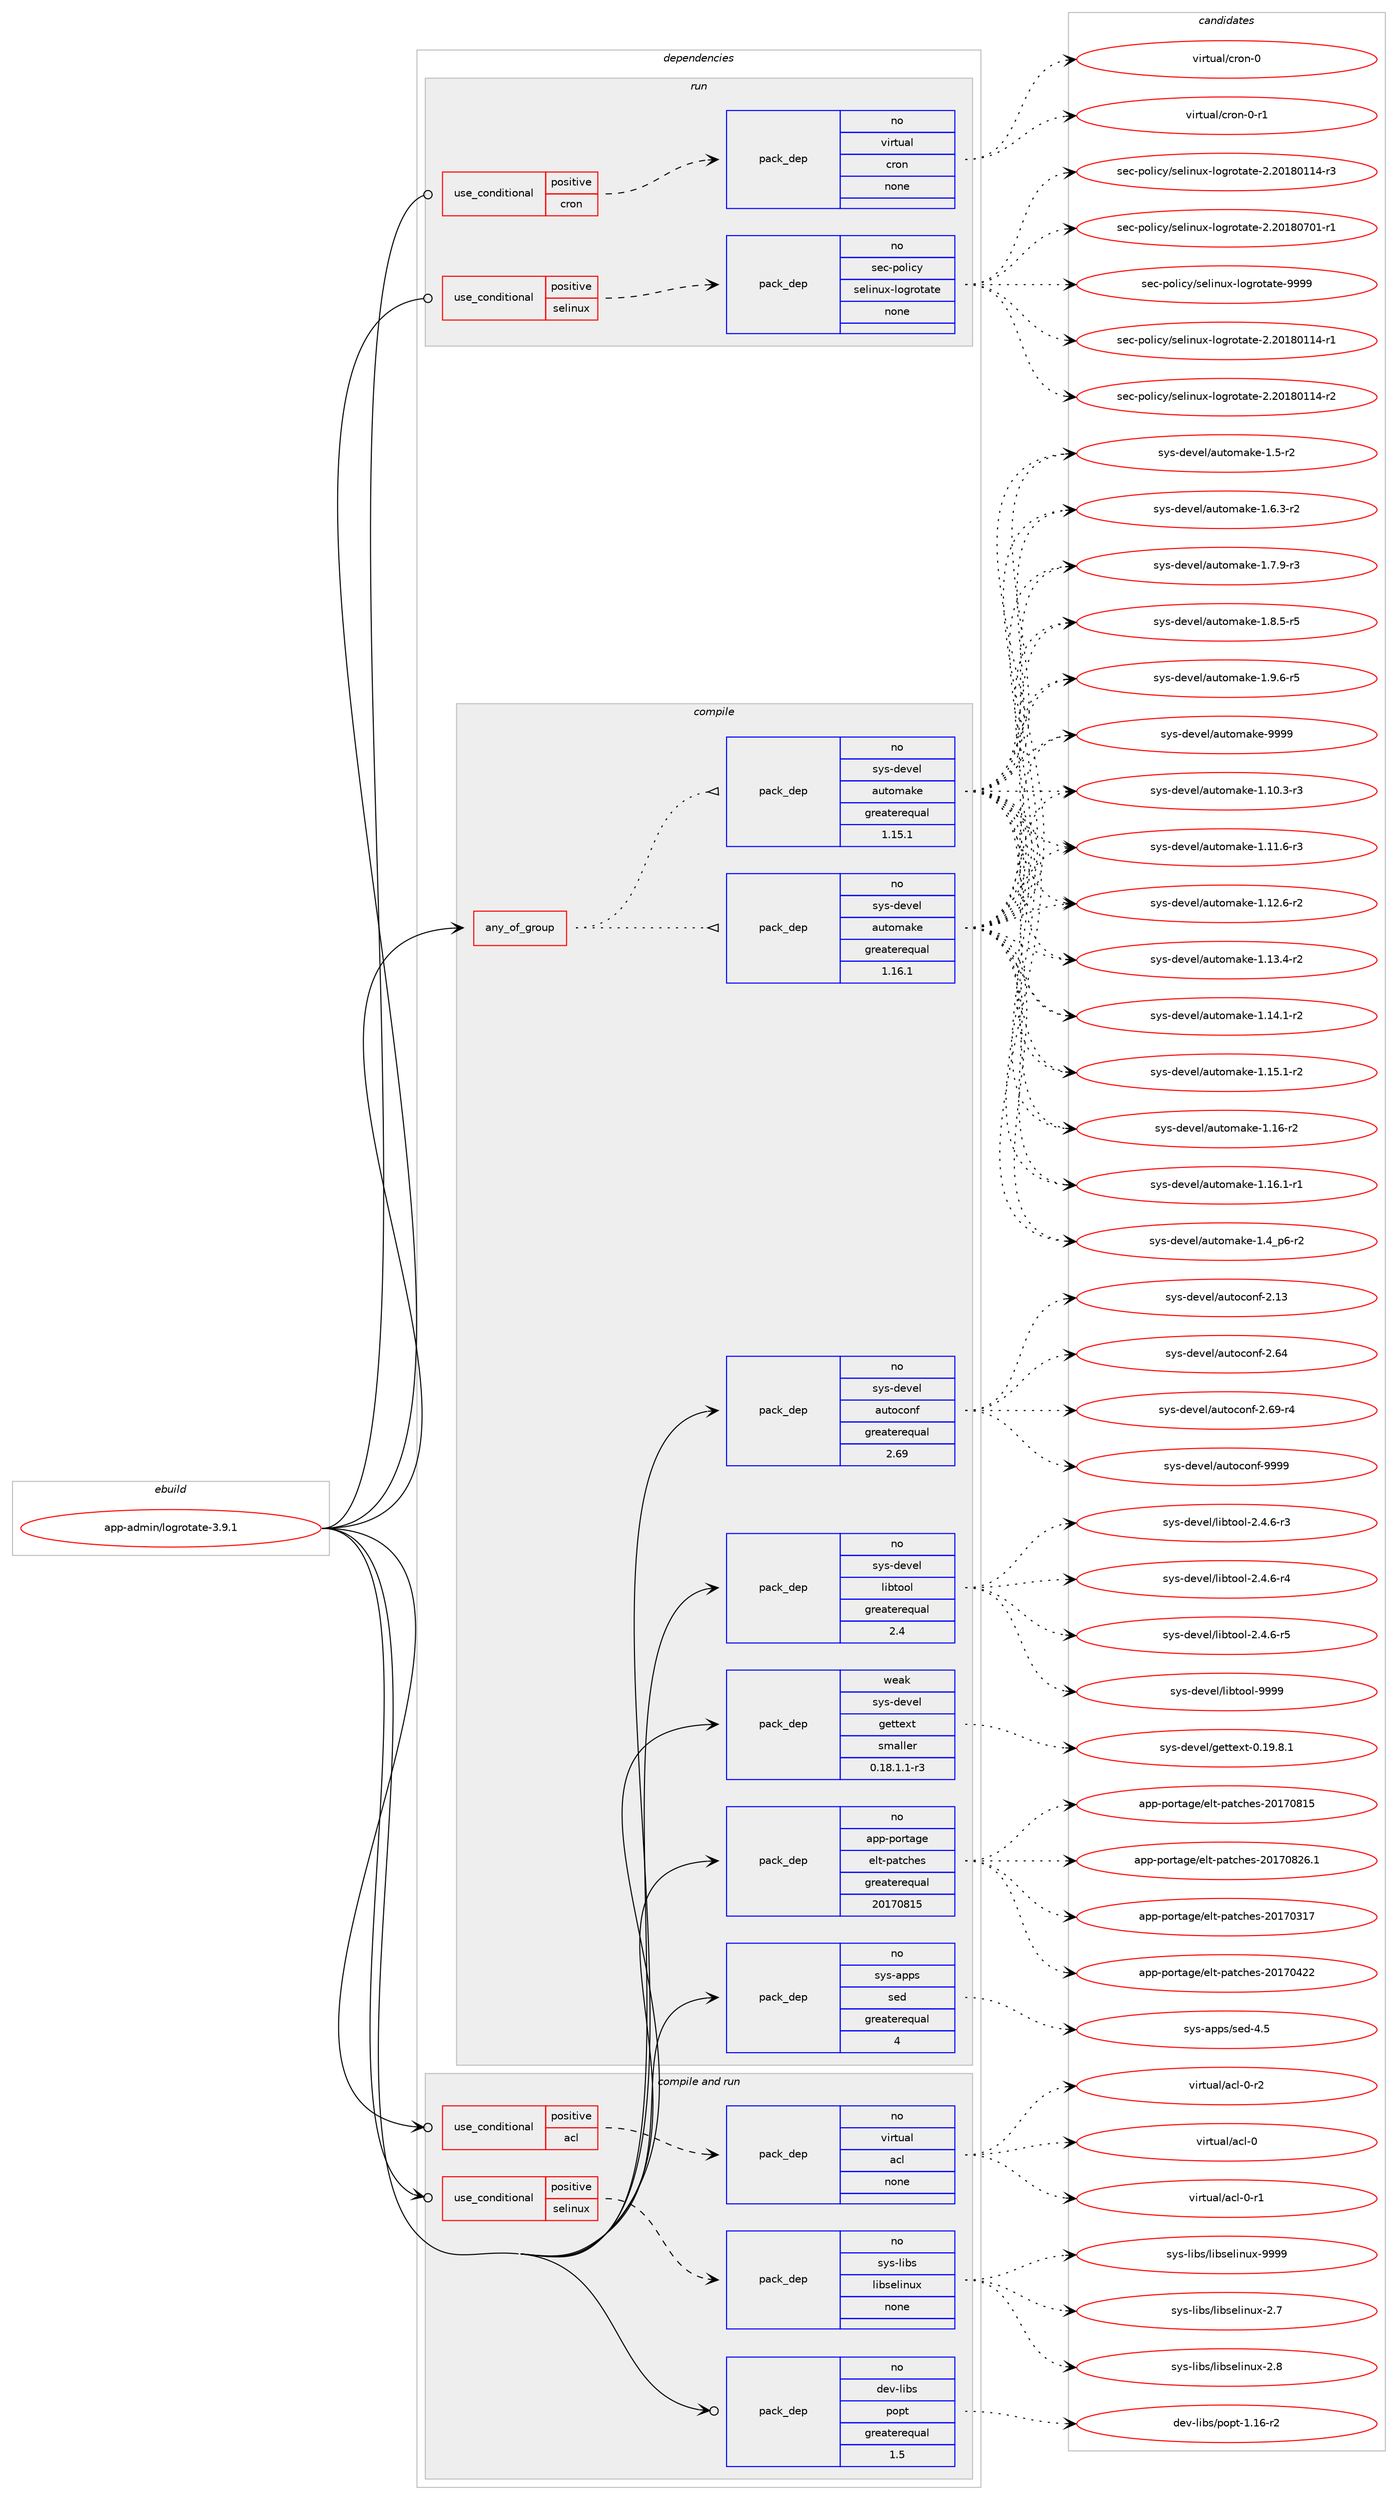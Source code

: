 digraph prolog {

# *************
# Graph options
# *************

newrank=true;
concentrate=true;
compound=true;
graph [rankdir=LR,fontname=Helvetica,fontsize=10,ranksep=1.5];#, ranksep=2.5, nodesep=0.2];
edge  [arrowhead=vee];
node  [fontname=Helvetica,fontsize=10];

# **********
# The ebuild
# **********

subgraph cluster_leftcol {
color=gray;
rank=same;
label=<<i>ebuild</i>>;
id [label="app-admin/logrotate-3.9.1", color=red, width=4, href="../app-admin/logrotate-3.9.1.svg"];
}

# ****************
# The dependencies
# ****************

subgraph cluster_midcol {
color=gray;
label=<<i>dependencies</i>>;
subgraph cluster_compile {
fillcolor="#eeeeee";
style=filled;
label=<<i>compile</i>>;
subgraph any56 {
dependency1184 [label=<<TABLE BORDER="0" CELLBORDER="1" CELLSPACING="0" CELLPADDING="4"><TR><TD CELLPADDING="10">any_of_group</TD></TR></TABLE>>, shape=none, color=red];subgraph pack914 {
dependency1185 [label=<<TABLE BORDER="0" CELLBORDER="1" CELLSPACING="0" CELLPADDING="4" WIDTH="220"><TR><TD ROWSPAN="6" CELLPADDING="30">pack_dep</TD></TR><TR><TD WIDTH="110">no</TD></TR><TR><TD>sys-devel</TD></TR><TR><TD>automake</TD></TR><TR><TD>greaterequal</TD></TR><TR><TD>1.16.1</TD></TR></TABLE>>, shape=none, color=blue];
}
dependency1184:e -> dependency1185:w [weight=20,style="dotted",arrowhead="oinv"];
subgraph pack915 {
dependency1186 [label=<<TABLE BORDER="0" CELLBORDER="1" CELLSPACING="0" CELLPADDING="4" WIDTH="220"><TR><TD ROWSPAN="6" CELLPADDING="30">pack_dep</TD></TR><TR><TD WIDTH="110">no</TD></TR><TR><TD>sys-devel</TD></TR><TR><TD>automake</TD></TR><TR><TD>greaterequal</TD></TR><TR><TD>1.15.1</TD></TR></TABLE>>, shape=none, color=blue];
}
dependency1184:e -> dependency1186:w [weight=20,style="dotted",arrowhead="oinv"];
}
id:e -> dependency1184:w [weight=20,style="solid",arrowhead="vee"];
subgraph pack916 {
dependency1187 [label=<<TABLE BORDER="0" CELLBORDER="1" CELLSPACING="0" CELLPADDING="4" WIDTH="220"><TR><TD ROWSPAN="6" CELLPADDING="30">pack_dep</TD></TR><TR><TD WIDTH="110">no</TD></TR><TR><TD>app-portage</TD></TR><TR><TD>elt-patches</TD></TR><TR><TD>greaterequal</TD></TR><TR><TD>20170815</TD></TR></TABLE>>, shape=none, color=blue];
}
id:e -> dependency1187:w [weight=20,style="solid",arrowhead="vee"];
subgraph pack917 {
dependency1188 [label=<<TABLE BORDER="0" CELLBORDER="1" CELLSPACING="0" CELLPADDING="4" WIDTH="220"><TR><TD ROWSPAN="6" CELLPADDING="30">pack_dep</TD></TR><TR><TD WIDTH="110">no</TD></TR><TR><TD>sys-apps</TD></TR><TR><TD>sed</TD></TR><TR><TD>greaterequal</TD></TR><TR><TD>4</TD></TR></TABLE>>, shape=none, color=blue];
}
id:e -> dependency1188:w [weight=20,style="solid",arrowhead="vee"];
subgraph pack918 {
dependency1189 [label=<<TABLE BORDER="0" CELLBORDER="1" CELLSPACING="0" CELLPADDING="4" WIDTH="220"><TR><TD ROWSPAN="6" CELLPADDING="30">pack_dep</TD></TR><TR><TD WIDTH="110">no</TD></TR><TR><TD>sys-devel</TD></TR><TR><TD>autoconf</TD></TR><TR><TD>greaterequal</TD></TR><TR><TD>2.69</TD></TR></TABLE>>, shape=none, color=blue];
}
id:e -> dependency1189:w [weight=20,style="solid",arrowhead="vee"];
subgraph pack919 {
dependency1190 [label=<<TABLE BORDER="0" CELLBORDER="1" CELLSPACING="0" CELLPADDING="4" WIDTH="220"><TR><TD ROWSPAN="6" CELLPADDING="30">pack_dep</TD></TR><TR><TD WIDTH="110">no</TD></TR><TR><TD>sys-devel</TD></TR><TR><TD>libtool</TD></TR><TR><TD>greaterequal</TD></TR><TR><TD>2.4</TD></TR></TABLE>>, shape=none, color=blue];
}
id:e -> dependency1190:w [weight=20,style="solid",arrowhead="vee"];
subgraph pack920 {
dependency1191 [label=<<TABLE BORDER="0" CELLBORDER="1" CELLSPACING="0" CELLPADDING="4" WIDTH="220"><TR><TD ROWSPAN="6" CELLPADDING="30">pack_dep</TD></TR><TR><TD WIDTH="110">weak</TD></TR><TR><TD>sys-devel</TD></TR><TR><TD>gettext</TD></TR><TR><TD>smaller</TD></TR><TR><TD>0.18.1.1-r3</TD></TR></TABLE>>, shape=none, color=blue];
}
id:e -> dependency1191:w [weight=20,style="solid",arrowhead="vee"];
}
subgraph cluster_compileandrun {
fillcolor="#eeeeee";
style=filled;
label=<<i>compile and run</i>>;
subgraph cond216 {
dependency1192 [label=<<TABLE BORDER="0" CELLBORDER="1" CELLSPACING="0" CELLPADDING="4"><TR><TD ROWSPAN="3" CELLPADDING="10">use_conditional</TD></TR><TR><TD>positive</TD></TR><TR><TD>acl</TD></TR></TABLE>>, shape=none, color=red];
subgraph pack921 {
dependency1193 [label=<<TABLE BORDER="0" CELLBORDER="1" CELLSPACING="0" CELLPADDING="4" WIDTH="220"><TR><TD ROWSPAN="6" CELLPADDING="30">pack_dep</TD></TR><TR><TD WIDTH="110">no</TD></TR><TR><TD>virtual</TD></TR><TR><TD>acl</TD></TR><TR><TD>none</TD></TR><TR><TD></TD></TR></TABLE>>, shape=none, color=blue];
}
dependency1192:e -> dependency1193:w [weight=20,style="dashed",arrowhead="vee"];
}
id:e -> dependency1192:w [weight=20,style="solid",arrowhead="odotvee"];
subgraph cond217 {
dependency1194 [label=<<TABLE BORDER="0" CELLBORDER="1" CELLSPACING="0" CELLPADDING="4"><TR><TD ROWSPAN="3" CELLPADDING="10">use_conditional</TD></TR><TR><TD>positive</TD></TR><TR><TD>selinux</TD></TR></TABLE>>, shape=none, color=red];
subgraph pack922 {
dependency1195 [label=<<TABLE BORDER="0" CELLBORDER="1" CELLSPACING="0" CELLPADDING="4" WIDTH="220"><TR><TD ROWSPAN="6" CELLPADDING="30">pack_dep</TD></TR><TR><TD WIDTH="110">no</TD></TR><TR><TD>sys-libs</TD></TR><TR><TD>libselinux</TD></TR><TR><TD>none</TD></TR><TR><TD></TD></TR></TABLE>>, shape=none, color=blue];
}
dependency1194:e -> dependency1195:w [weight=20,style="dashed",arrowhead="vee"];
}
id:e -> dependency1194:w [weight=20,style="solid",arrowhead="odotvee"];
subgraph pack923 {
dependency1196 [label=<<TABLE BORDER="0" CELLBORDER="1" CELLSPACING="0" CELLPADDING="4" WIDTH="220"><TR><TD ROWSPAN="6" CELLPADDING="30">pack_dep</TD></TR><TR><TD WIDTH="110">no</TD></TR><TR><TD>dev-libs</TD></TR><TR><TD>popt</TD></TR><TR><TD>greaterequal</TD></TR><TR><TD>1.5</TD></TR></TABLE>>, shape=none, color=blue];
}
id:e -> dependency1196:w [weight=20,style="solid",arrowhead="odotvee"];
}
subgraph cluster_run {
fillcolor="#eeeeee";
style=filled;
label=<<i>run</i>>;
subgraph cond218 {
dependency1197 [label=<<TABLE BORDER="0" CELLBORDER="1" CELLSPACING="0" CELLPADDING="4"><TR><TD ROWSPAN="3" CELLPADDING="10">use_conditional</TD></TR><TR><TD>positive</TD></TR><TR><TD>cron</TD></TR></TABLE>>, shape=none, color=red];
subgraph pack924 {
dependency1198 [label=<<TABLE BORDER="0" CELLBORDER="1" CELLSPACING="0" CELLPADDING="4" WIDTH="220"><TR><TD ROWSPAN="6" CELLPADDING="30">pack_dep</TD></TR><TR><TD WIDTH="110">no</TD></TR><TR><TD>virtual</TD></TR><TR><TD>cron</TD></TR><TR><TD>none</TD></TR><TR><TD></TD></TR></TABLE>>, shape=none, color=blue];
}
dependency1197:e -> dependency1198:w [weight=20,style="dashed",arrowhead="vee"];
}
id:e -> dependency1197:w [weight=20,style="solid",arrowhead="odot"];
subgraph cond219 {
dependency1199 [label=<<TABLE BORDER="0" CELLBORDER="1" CELLSPACING="0" CELLPADDING="4"><TR><TD ROWSPAN="3" CELLPADDING="10">use_conditional</TD></TR><TR><TD>positive</TD></TR><TR><TD>selinux</TD></TR></TABLE>>, shape=none, color=red];
subgraph pack925 {
dependency1200 [label=<<TABLE BORDER="0" CELLBORDER="1" CELLSPACING="0" CELLPADDING="4" WIDTH="220"><TR><TD ROWSPAN="6" CELLPADDING="30">pack_dep</TD></TR><TR><TD WIDTH="110">no</TD></TR><TR><TD>sec-policy</TD></TR><TR><TD>selinux-logrotate</TD></TR><TR><TD>none</TD></TR><TR><TD></TD></TR></TABLE>>, shape=none, color=blue];
}
dependency1199:e -> dependency1200:w [weight=20,style="dashed",arrowhead="vee"];
}
id:e -> dependency1199:w [weight=20,style="solid",arrowhead="odot"];
}
}

# **************
# The candidates
# **************

subgraph cluster_choices {
rank=same;
color=gray;
label=<<i>candidates</i>>;

subgraph choice914 {
color=black;
nodesep=1;
choice11512111545100101118101108479711711611110997107101454946494846514511451 [label="sys-devel/automake-1.10.3-r3", color=red, width=4,href="../sys-devel/automake-1.10.3-r3.svg"];
choice11512111545100101118101108479711711611110997107101454946494946544511451 [label="sys-devel/automake-1.11.6-r3", color=red, width=4,href="../sys-devel/automake-1.11.6-r3.svg"];
choice11512111545100101118101108479711711611110997107101454946495046544511450 [label="sys-devel/automake-1.12.6-r2", color=red, width=4,href="../sys-devel/automake-1.12.6-r2.svg"];
choice11512111545100101118101108479711711611110997107101454946495146524511450 [label="sys-devel/automake-1.13.4-r2", color=red, width=4,href="../sys-devel/automake-1.13.4-r2.svg"];
choice11512111545100101118101108479711711611110997107101454946495246494511450 [label="sys-devel/automake-1.14.1-r2", color=red, width=4,href="../sys-devel/automake-1.14.1-r2.svg"];
choice11512111545100101118101108479711711611110997107101454946495346494511450 [label="sys-devel/automake-1.15.1-r2", color=red, width=4,href="../sys-devel/automake-1.15.1-r2.svg"];
choice1151211154510010111810110847971171161111099710710145494649544511450 [label="sys-devel/automake-1.16-r2", color=red, width=4,href="../sys-devel/automake-1.16-r2.svg"];
choice11512111545100101118101108479711711611110997107101454946495446494511449 [label="sys-devel/automake-1.16.1-r1", color=red, width=4,href="../sys-devel/automake-1.16.1-r1.svg"];
choice115121115451001011181011084797117116111109971071014549465295112544511450 [label="sys-devel/automake-1.4_p6-r2", color=red, width=4,href="../sys-devel/automake-1.4_p6-r2.svg"];
choice11512111545100101118101108479711711611110997107101454946534511450 [label="sys-devel/automake-1.5-r2", color=red, width=4,href="../sys-devel/automake-1.5-r2.svg"];
choice115121115451001011181011084797117116111109971071014549465446514511450 [label="sys-devel/automake-1.6.3-r2", color=red, width=4,href="../sys-devel/automake-1.6.3-r2.svg"];
choice115121115451001011181011084797117116111109971071014549465546574511451 [label="sys-devel/automake-1.7.9-r3", color=red, width=4,href="../sys-devel/automake-1.7.9-r3.svg"];
choice115121115451001011181011084797117116111109971071014549465646534511453 [label="sys-devel/automake-1.8.5-r5", color=red, width=4,href="../sys-devel/automake-1.8.5-r5.svg"];
choice115121115451001011181011084797117116111109971071014549465746544511453 [label="sys-devel/automake-1.9.6-r5", color=red, width=4,href="../sys-devel/automake-1.9.6-r5.svg"];
choice115121115451001011181011084797117116111109971071014557575757 [label="sys-devel/automake-9999", color=red, width=4,href="../sys-devel/automake-9999.svg"];
dependency1185:e -> choice11512111545100101118101108479711711611110997107101454946494846514511451:w [style=dotted,weight="100"];
dependency1185:e -> choice11512111545100101118101108479711711611110997107101454946494946544511451:w [style=dotted,weight="100"];
dependency1185:e -> choice11512111545100101118101108479711711611110997107101454946495046544511450:w [style=dotted,weight="100"];
dependency1185:e -> choice11512111545100101118101108479711711611110997107101454946495146524511450:w [style=dotted,weight="100"];
dependency1185:e -> choice11512111545100101118101108479711711611110997107101454946495246494511450:w [style=dotted,weight="100"];
dependency1185:e -> choice11512111545100101118101108479711711611110997107101454946495346494511450:w [style=dotted,weight="100"];
dependency1185:e -> choice1151211154510010111810110847971171161111099710710145494649544511450:w [style=dotted,weight="100"];
dependency1185:e -> choice11512111545100101118101108479711711611110997107101454946495446494511449:w [style=dotted,weight="100"];
dependency1185:e -> choice115121115451001011181011084797117116111109971071014549465295112544511450:w [style=dotted,weight="100"];
dependency1185:e -> choice11512111545100101118101108479711711611110997107101454946534511450:w [style=dotted,weight="100"];
dependency1185:e -> choice115121115451001011181011084797117116111109971071014549465446514511450:w [style=dotted,weight="100"];
dependency1185:e -> choice115121115451001011181011084797117116111109971071014549465546574511451:w [style=dotted,weight="100"];
dependency1185:e -> choice115121115451001011181011084797117116111109971071014549465646534511453:w [style=dotted,weight="100"];
dependency1185:e -> choice115121115451001011181011084797117116111109971071014549465746544511453:w [style=dotted,weight="100"];
dependency1185:e -> choice115121115451001011181011084797117116111109971071014557575757:w [style=dotted,weight="100"];
}
subgraph choice915 {
color=black;
nodesep=1;
choice11512111545100101118101108479711711611110997107101454946494846514511451 [label="sys-devel/automake-1.10.3-r3", color=red, width=4,href="../sys-devel/automake-1.10.3-r3.svg"];
choice11512111545100101118101108479711711611110997107101454946494946544511451 [label="sys-devel/automake-1.11.6-r3", color=red, width=4,href="../sys-devel/automake-1.11.6-r3.svg"];
choice11512111545100101118101108479711711611110997107101454946495046544511450 [label="sys-devel/automake-1.12.6-r2", color=red, width=4,href="../sys-devel/automake-1.12.6-r2.svg"];
choice11512111545100101118101108479711711611110997107101454946495146524511450 [label="sys-devel/automake-1.13.4-r2", color=red, width=4,href="../sys-devel/automake-1.13.4-r2.svg"];
choice11512111545100101118101108479711711611110997107101454946495246494511450 [label="sys-devel/automake-1.14.1-r2", color=red, width=4,href="../sys-devel/automake-1.14.1-r2.svg"];
choice11512111545100101118101108479711711611110997107101454946495346494511450 [label="sys-devel/automake-1.15.1-r2", color=red, width=4,href="../sys-devel/automake-1.15.1-r2.svg"];
choice1151211154510010111810110847971171161111099710710145494649544511450 [label="sys-devel/automake-1.16-r2", color=red, width=4,href="../sys-devel/automake-1.16-r2.svg"];
choice11512111545100101118101108479711711611110997107101454946495446494511449 [label="sys-devel/automake-1.16.1-r1", color=red, width=4,href="../sys-devel/automake-1.16.1-r1.svg"];
choice115121115451001011181011084797117116111109971071014549465295112544511450 [label="sys-devel/automake-1.4_p6-r2", color=red, width=4,href="../sys-devel/automake-1.4_p6-r2.svg"];
choice11512111545100101118101108479711711611110997107101454946534511450 [label="sys-devel/automake-1.5-r2", color=red, width=4,href="../sys-devel/automake-1.5-r2.svg"];
choice115121115451001011181011084797117116111109971071014549465446514511450 [label="sys-devel/automake-1.6.3-r2", color=red, width=4,href="../sys-devel/automake-1.6.3-r2.svg"];
choice115121115451001011181011084797117116111109971071014549465546574511451 [label="sys-devel/automake-1.7.9-r3", color=red, width=4,href="../sys-devel/automake-1.7.9-r3.svg"];
choice115121115451001011181011084797117116111109971071014549465646534511453 [label="sys-devel/automake-1.8.5-r5", color=red, width=4,href="../sys-devel/automake-1.8.5-r5.svg"];
choice115121115451001011181011084797117116111109971071014549465746544511453 [label="sys-devel/automake-1.9.6-r5", color=red, width=4,href="../sys-devel/automake-1.9.6-r5.svg"];
choice115121115451001011181011084797117116111109971071014557575757 [label="sys-devel/automake-9999", color=red, width=4,href="../sys-devel/automake-9999.svg"];
dependency1186:e -> choice11512111545100101118101108479711711611110997107101454946494846514511451:w [style=dotted,weight="100"];
dependency1186:e -> choice11512111545100101118101108479711711611110997107101454946494946544511451:w [style=dotted,weight="100"];
dependency1186:e -> choice11512111545100101118101108479711711611110997107101454946495046544511450:w [style=dotted,weight="100"];
dependency1186:e -> choice11512111545100101118101108479711711611110997107101454946495146524511450:w [style=dotted,weight="100"];
dependency1186:e -> choice11512111545100101118101108479711711611110997107101454946495246494511450:w [style=dotted,weight="100"];
dependency1186:e -> choice11512111545100101118101108479711711611110997107101454946495346494511450:w [style=dotted,weight="100"];
dependency1186:e -> choice1151211154510010111810110847971171161111099710710145494649544511450:w [style=dotted,weight="100"];
dependency1186:e -> choice11512111545100101118101108479711711611110997107101454946495446494511449:w [style=dotted,weight="100"];
dependency1186:e -> choice115121115451001011181011084797117116111109971071014549465295112544511450:w [style=dotted,weight="100"];
dependency1186:e -> choice11512111545100101118101108479711711611110997107101454946534511450:w [style=dotted,weight="100"];
dependency1186:e -> choice115121115451001011181011084797117116111109971071014549465446514511450:w [style=dotted,weight="100"];
dependency1186:e -> choice115121115451001011181011084797117116111109971071014549465546574511451:w [style=dotted,weight="100"];
dependency1186:e -> choice115121115451001011181011084797117116111109971071014549465646534511453:w [style=dotted,weight="100"];
dependency1186:e -> choice115121115451001011181011084797117116111109971071014549465746544511453:w [style=dotted,weight="100"];
dependency1186:e -> choice115121115451001011181011084797117116111109971071014557575757:w [style=dotted,weight="100"];
}
subgraph choice916 {
color=black;
nodesep=1;
choice97112112451121111141169710310147101108116451129711699104101115455048495548514955 [label="app-portage/elt-patches-20170317", color=red, width=4,href="../app-portage/elt-patches-20170317.svg"];
choice97112112451121111141169710310147101108116451129711699104101115455048495548525050 [label="app-portage/elt-patches-20170422", color=red, width=4,href="../app-portage/elt-patches-20170422.svg"];
choice97112112451121111141169710310147101108116451129711699104101115455048495548564953 [label="app-portage/elt-patches-20170815", color=red, width=4,href="../app-portage/elt-patches-20170815.svg"];
choice971121124511211111411697103101471011081164511297116991041011154550484955485650544649 [label="app-portage/elt-patches-20170826.1", color=red, width=4,href="../app-portage/elt-patches-20170826.1.svg"];
dependency1187:e -> choice97112112451121111141169710310147101108116451129711699104101115455048495548514955:w [style=dotted,weight="100"];
dependency1187:e -> choice97112112451121111141169710310147101108116451129711699104101115455048495548525050:w [style=dotted,weight="100"];
dependency1187:e -> choice97112112451121111141169710310147101108116451129711699104101115455048495548564953:w [style=dotted,weight="100"];
dependency1187:e -> choice971121124511211111411697103101471011081164511297116991041011154550484955485650544649:w [style=dotted,weight="100"];
}
subgraph choice917 {
color=black;
nodesep=1;
choice11512111545971121121154711510110045524653 [label="sys-apps/sed-4.5", color=red, width=4,href="../sys-apps/sed-4.5.svg"];
dependency1188:e -> choice11512111545971121121154711510110045524653:w [style=dotted,weight="100"];
}
subgraph choice918 {
color=black;
nodesep=1;
choice115121115451001011181011084797117116111991111101024550464951 [label="sys-devel/autoconf-2.13", color=red, width=4,href="../sys-devel/autoconf-2.13.svg"];
choice115121115451001011181011084797117116111991111101024550465452 [label="sys-devel/autoconf-2.64", color=red, width=4,href="../sys-devel/autoconf-2.64.svg"];
choice1151211154510010111810110847971171161119911111010245504654574511452 [label="sys-devel/autoconf-2.69-r4", color=red, width=4,href="../sys-devel/autoconf-2.69-r4.svg"];
choice115121115451001011181011084797117116111991111101024557575757 [label="sys-devel/autoconf-9999", color=red, width=4,href="../sys-devel/autoconf-9999.svg"];
dependency1189:e -> choice115121115451001011181011084797117116111991111101024550464951:w [style=dotted,weight="100"];
dependency1189:e -> choice115121115451001011181011084797117116111991111101024550465452:w [style=dotted,weight="100"];
dependency1189:e -> choice1151211154510010111810110847971171161119911111010245504654574511452:w [style=dotted,weight="100"];
dependency1189:e -> choice115121115451001011181011084797117116111991111101024557575757:w [style=dotted,weight="100"];
}
subgraph choice919 {
color=black;
nodesep=1;
choice1151211154510010111810110847108105981161111111084550465246544511451 [label="sys-devel/libtool-2.4.6-r3", color=red, width=4,href="../sys-devel/libtool-2.4.6-r3.svg"];
choice1151211154510010111810110847108105981161111111084550465246544511452 [label="sys-devel/libtool-2.4.6-r4", color=red, width=4,href="../sys-devel/libtool-2.4.6-r4.svg"];
choice1151211154510010111810110847108105981161111111084550465246544511453 [label="sys-devel/libtool-2.4.6-r5", color=red, width=4,href="../sys-devel/libtool-2.4.6-r5.svg"];
choice1151211154510010111810110847108105981161111111084557575757 [label="sys-devel/libtool-9999", color=red, width=4,href="../sys-devel/libtool-9999.svg"];
dependency1190:e -> choice1151211154510010111810110847108105981161111111084550465246544511451:w [style=dotted,weight="100"];
dependency1190:e -> choice1151211154510010111810110847108105981161111111084550465246544511452:w [style=dotted,weight="100"];
dependency1190:e -> choice1151211154510010111810110847108105981161111111084550465246544511453:w [style=dotted,weight="100"];
dependency1190:e -> choice1151211154510010111810110847108105981161111111084557575757:w [style=dotted,weight="100"];
}
subgraph choice920 {
color=black;
nodesep=1;
choice1151211154510010111810110847103101116116101120116454846495746564649 [label="sys-devel/gettext-0.19.8.1", color=red, width=4,href="../sys-devel/gettext-0.19.8.1.svg"];
dependency1191:e -> choice1151211154510010111810110847103101116116101120116454846495746564649:w [style=dotted,weight="100"];
}
subgraph choice921 {
color=black;
nodesep=1;
choice118105114116117971084797991084548 [label="virtual/acl-0", color=red, width=4,href="../virtual/acl-0.svg"];
choice1181051141161179710847979910845484511449 [label="virtual/acl-0-r1", color=red, width=4,href="../virtual/acl-0-r1.svg"];
choice1181051141161179710847979910845484511450 [label="virtual/acl-0-r2", color=red, width=4,href="../virtual/acl-0-r2.svg"];
dependency1193:e -> choice118105114116117971084797991084548:w [style=dotted,weight="100"];
dependency1193:e -> choice1181051141161179710847979910845484511449:w [style=dotted,weight="100"];
dependency1193:e -> choice1181051141161179710847979910845484511450:w [style=dotted,weight="100"];
}
subgraph choice922 {
color=black;
nodesep=1;
choice1151211154510810598115471081059811510110810511011712045504655 [label="sys-libs/libselinux-2.7", color=red, width=4,href="../sys-libs/libselinux-2.7.svg"];
choice1151211154510810598115471081059811510110810511011712045504656 [label="sys-libs/libselinux-2.8", color=red, width=4,href="../sys-libs/libselinux-2.8.svg"];
choice115121115451081059811547108105981151011081051101171204557575757 [label="sys-libs/libselinux-9999", color=red, width=4,href="../sys-libs/libselinux-9999.svg"];
dependency1195:e -> choice1151211154510810598115471081059811510110810511011712045504655:w [style=dotted,weight="100"];
dependency1195:e -> choice1151211154510810598115471081059811510110810511011712045504656:w [style=dotted,weight="100"];
dependency1195:e -> choice115121115451081059811547108105981151011081051101171204557575757:w [style=dotted,weight="100"];
}
subgraph choice923 {
color=black;
nodesep=1;
choice10010111845108105981154711211111211645494649544511450 [label="dev-libs/popt-1.16-r2", color=red, width=4,href="../dev-libs/popt-1.16-r2.svg"];
dependency1196:e -> choice10010111845108105981154711211111211645494649544511450:w [style=dotted,weight="100"];
}
subgraph choice924 {
color=black;
nodesep=1;
choice1181051141161179710847991141111104548 [label="virtual/cron-0", color=red, width=4,href="../virtual/cron-0.svg"];
choice11810511411611797108479911411111045484511449 [label="virtual/cron-0-r1", color=red, width=4,href="../virtual/cron-0-r1.svg"];
dependency1198:e -> choice1181051141161179710847991141111104548:w [style=dotted,weight="100"];
dependency1198:e -> choice11810511411611797108479911411111045484511449:w [style=dotted,weight="100"];
}
subgraph choice925 {
color=black;
nodesep=1;
choice11510199451121111081059912147115101108105110117120451081111031141111169711610145504650484956484949524511449 [label="sec-policy/selinux-logrotate-2.20180114-r1", color=red, width=4,href="../sec-policy/selinux-logrotate-2.20180114-r1.svg"];
choice11510199451121111081059912147115101108105110117120451081111031141111169711610145504650484956484949524511450 [label="sec-policy/selinux-logrotate-2.20180114-r2", color=red, width=4,href="../sec-policy/selinux-logrotate-2.20180114-r2.svg"];
choice11510199451121111081059912147115101108105110117120451081111031141111169711610145504650484956484949524511451 [label="sec-policy/selinux-logrotate-2.20180114-r3", color=red, width=4,href="../sec-policy/selinux-logrotate-2.20180114-r3.svg"];
choice11510199451121111081059912147115101108105110117120451081111031141111169711610145504650484956485548494511449 [label="sec-policy/selinux-logrotate-2.20180701-r1", color=red, width=4,href="../sec-policy/selinux-logrotate-2.20180701-r1.svg"];
choice1151019945112111108105991214711510110810511011712045108111103114111116971161014557575757 [label="sec-policy/selinux-logrotate-9999", color=red, width=4,href="../sec-policy/selinux-logrotate-9999.svg"];
dependency1200:e -> choice11510199451121111081059912147115101108105110117120451081111031141111169711610145504650484956484949524511449:w [style=dotted,weight="100"];
dependency1200:e -> choice11510199451121111081059912147115101108105110117120451081111031141111169711610145504650484956484949524511450:w [style=dotted,weight="100"];
dependency1200:e -> choice11510199451121111081059912147115101108105110117120451081111031141111169711610145504650484956484949524511451:w [style=dotted,weight="100"];
dependency1200:e -> choice11510199451121111081059912147115101108105110117120451081111031141111169711610145504650484956485548494511449:w [style=dotted,weight="100"];
dependency1200:e -> choice1151019945112111108105991214711510110810511011712045108111103114111116971161014557575757:w [style=dotted,weight="100"];
}
}

}
